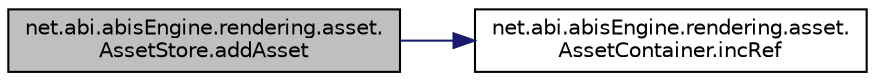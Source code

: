digraph "net.abi.abisEngine.rendering.asset.AssetStore.addAsset"
{
 // LATEX_PDF_SIZE
  edge [fontname="Helvetica",fontsize="10",labelfontname="Helvetica",labelfontsize="10"];
  node [fontname="Helvetica",fontsize="10",shape=record];
  rankdir="LR";
  Node1 [label="net.abi.abisEngine.rendering.asset.\lAssetStore.addAsset",height=0.2,width=0.4,color="black", fillcolor="grey75", style="filled", fontcolor="black",tooltip=" "];
  Node1 -> Node2 [color="midnightblue",fontsize="10",style="solid",fontname="Helvetica"];
  Node2 [label="net.abi.abisEngine.rendering.asset.\lAssetContainer.incRef",height=0.2,width=0.4,color="black", fillcolor="white", style="filled",URL="$dc/dfb/classnet_1_1abi_1_1abis_engine_1_1rendering_1_1asset_1_1_asset_container.html#a4453cabc679dcb721856d71b7b1e2933",tooltip=" "];
}
